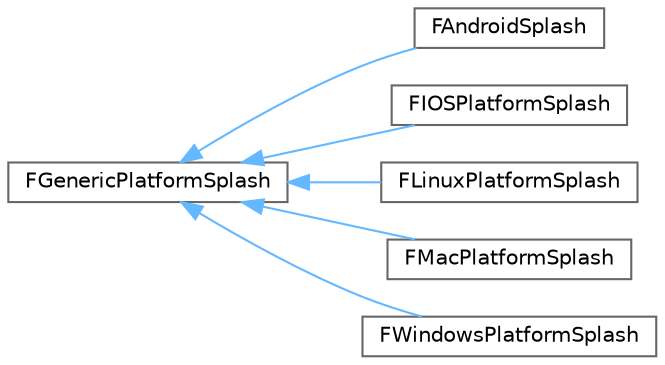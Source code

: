 digraph "Graphical Class Hierarchy"
{
 // INTERACTIVE_SVG=YES
 // LATEX_PDF_SIZE
  bgcolor="transparent";
  edge [fontname=Helvetica,fontsize=10,labelfontname=Helvetica,labelfontsize=10];
  node [fontname=Helvetica,fontsize=10,shape=box,height=0.2,width=0.4];
  rankdir="LR";
  Node0 [id="Node000000",label="FGenericPlatformSplash",height=0.2,width=0.4,color="grey40", fillcolor="white", style="filled",URL="$df/d6a/structFGenericPlatformSplash.html",tooltip="Generic implementation for most platforms."];
  Node0 -> Node1 [id="edge3982_Node000000_Node000001",dir="back",color="steelblue1",style="solid",tooltip=" "];
  Node1 [id="Node000001",label="FAndroidSplash",height=0.2,width=0.4,color="grey40", fillcolor="white", style="filled",URL="$df/d9f/structFAndroidSplash.html",tooltip="Android splash implementation."];
  Node0 -> Node2 [id="edge3983_Node000000_Node000002",dir="back",color="steelblue1",style="solid",tooltip=" "];
  Node2 [id="Node000002",label="FIOSPlatformSplash",height=0.2,width=0.4,color="grey40", fillcolor="white", style="filled",URL="$d0/d51/structFIOSPlatformSplash.html",tooltip="IOS splash implementation."];
  Node0 -> Node3 [id="edge3984_Node000000_Node000003",dir="back",color="steelblue1",style="solid",tooltip=" "];
  Node3 [id="Node000003",label="FLinuxPlatformSplash",height=0.2,width=0.4,color="grey40", fillcolor="white", style="filled",URL="$d4/d7c/structFLinuxPlatformSplash.html",tooltip="Linux splash implementation."];
  Node0 -> Node4 [id="edge3985_Node000000_Node000004",dir="back",color="steelblue1",style="solid",tooltip=" "];
  Node4 [id="Node000004",label="FMacPlatformSplash",height=0.2,width=0.4,color="grey40", fillcolor="white", style="filled",URL="$de/dab/structFMacPlatformSplash.html",tooltip="Mac splash implementation."];
  Node0 -> Node5 [id="edge3986_Node000000_Node000005",dir="back",color="steelblue1",style="solid",tooltip=" "];
  Node5 [id="Node000005",label="FWindowsPlatformSplash",height=0.2,width=0.4,color="grey40", fillcolor="white", style="filled",URL="$d0/d76/structFWindowsPlatformSplash.html",tooltip="Windows splash implementation."];
}

